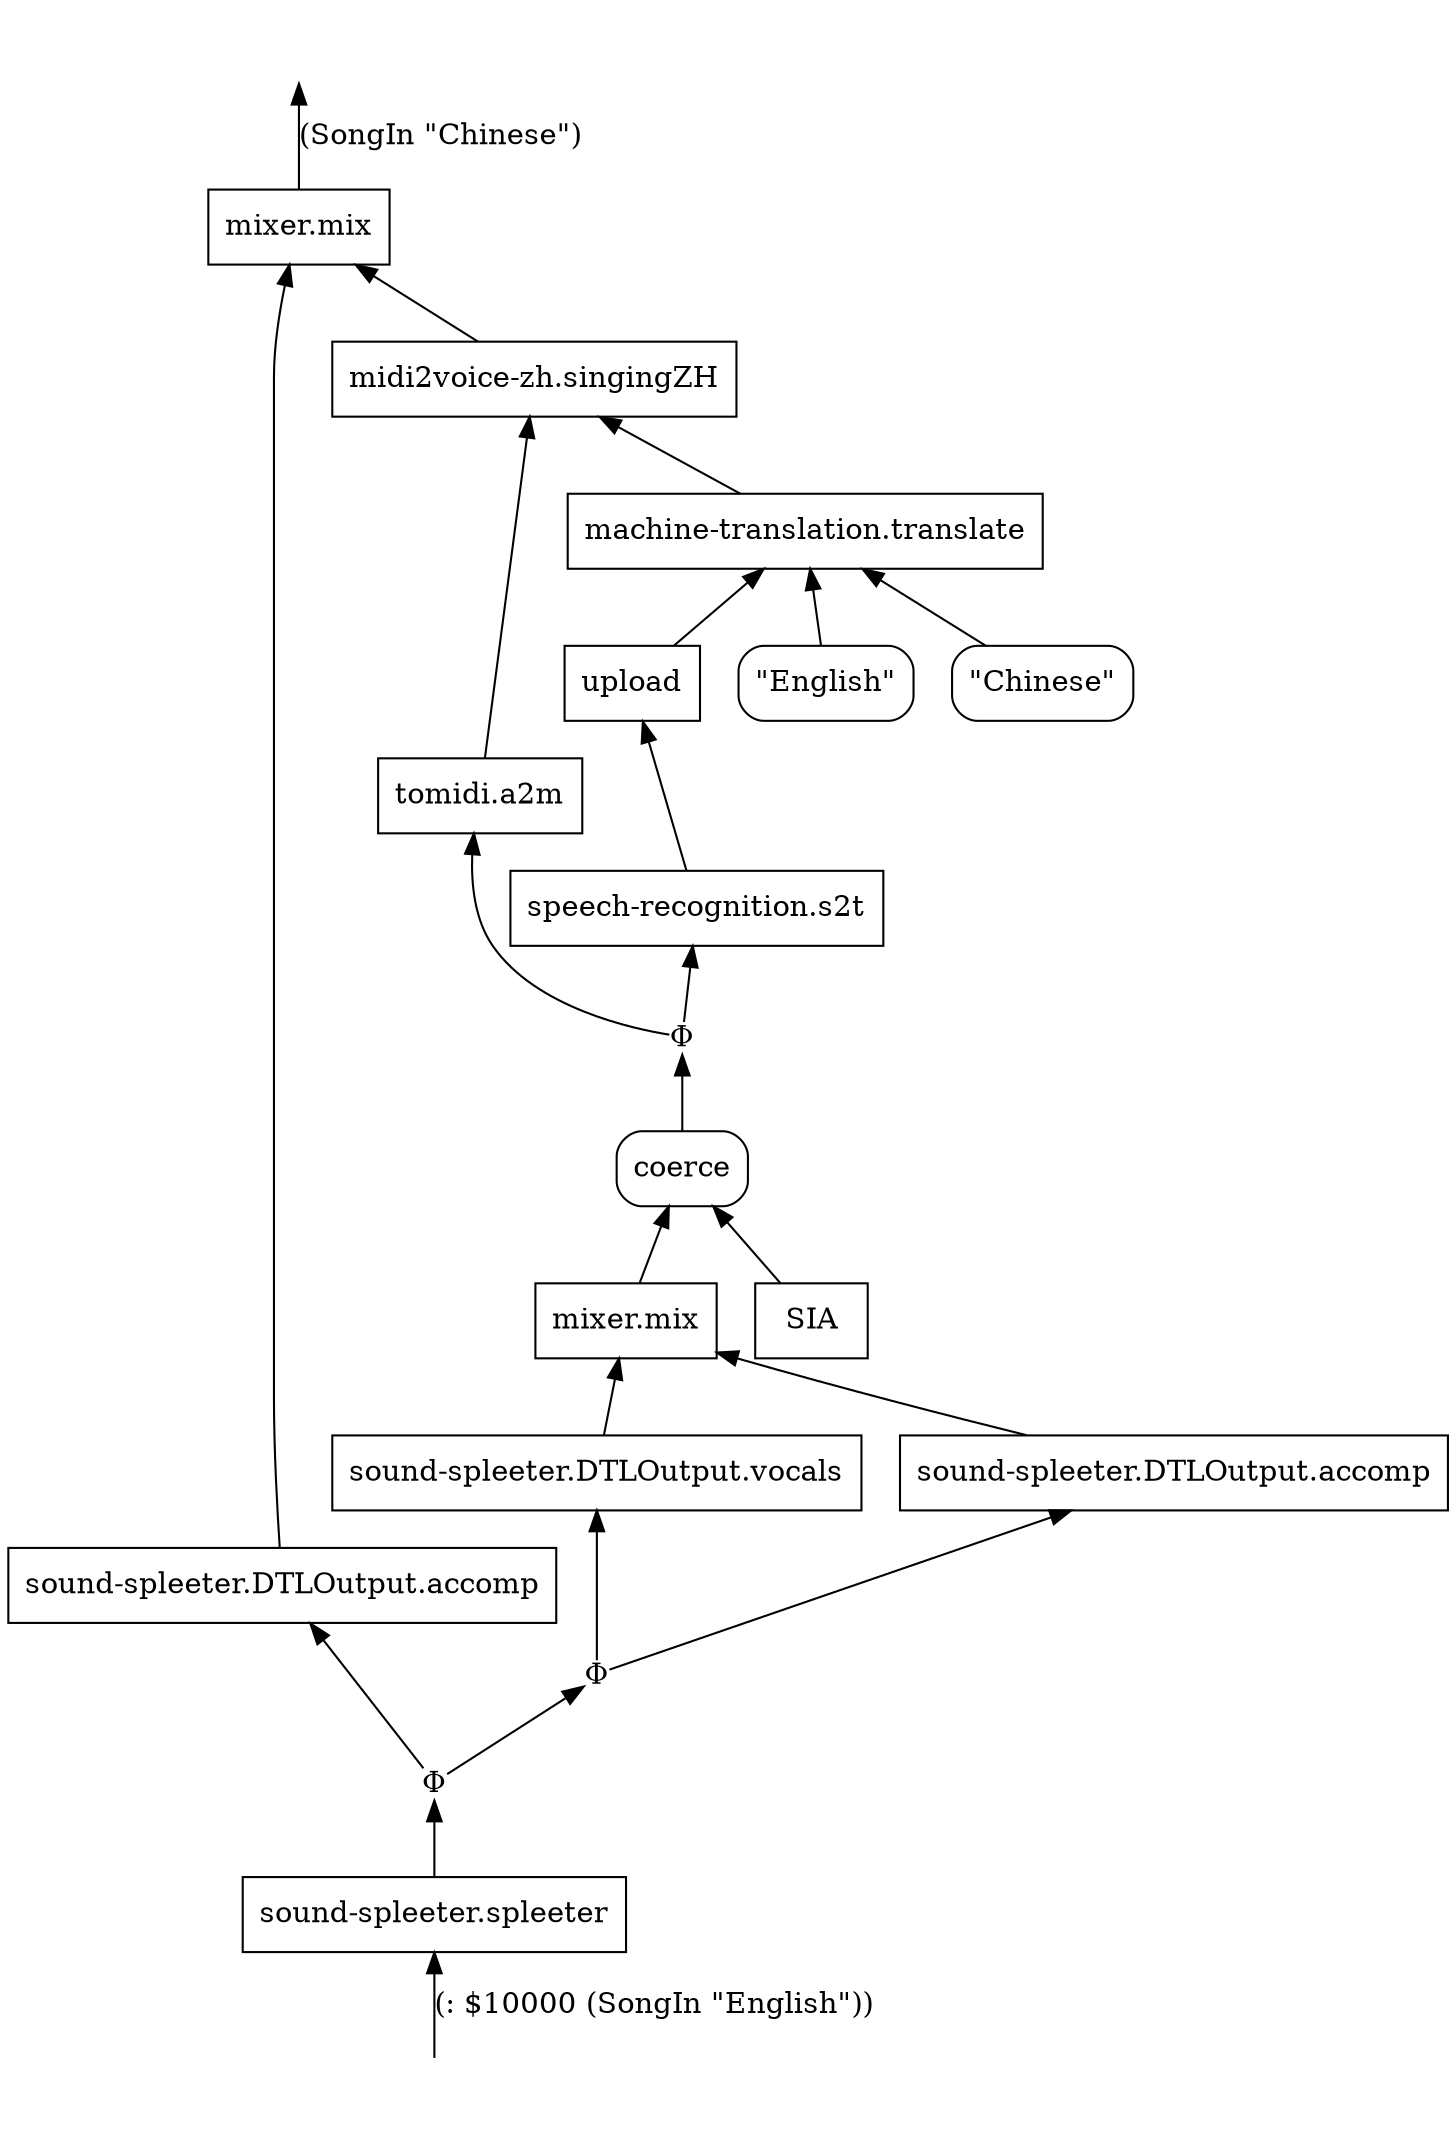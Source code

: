 digraph Flowchart {
rankdir=BT

"__IN__0" [label="", shape=none]
"__OUT__0" [label="", shape=none]
"Φ1002" [label="Φ", shape=plain]
"mixer.mix3" [label="mixer.mix", shape=box]
"sound-spleeter.DTLOutput.accomp12" [label="sound-spleeter.DTLOutput.accomp", shape=box]
"Φ1103" [label="Φ", shape=plain]
"midi2voice-zh.singingZH104" [label="midi2voice-zh.singingZH", shape=box]
"machine-translation.translate115" [label="machine-translation.translate", shape=box]
"English" [label="\"English\"", shape=box, style=rounded]
"Chinese" [label="\"Chinese\"", shape=box, style=rounded]
"upload124" [label="upload", shape=box]
"speech-recognition.s2t133" [label="speech-recognition.s2t", shape=box]
"tomidi.a2m203" [label="tomidi.a2m", shape=box]
coerce [label="coerce", shape=box, style=rounded]
"SIA123" [label="SIA", shape=box]
"Φ1122" [label="Φ", shape=plain]
"mixer.mix123" [label="mixer.mix", shape=box]
"sound-spleeter.DTLOutput.accomp132" [label="sound-spleeter.DTLOutput.accomp", shape=box]
"sound-spleeter.DTLOutput.vocals222" [label="sound-spleeter.DTLOutput.vocals", shape=box]
"sound-spleeter.spleeter11" [label="sound-spleeter.spleeter", shape=box]

"__IN__0" -> "sound-spleeter.spleeter11" [label="(: $10000 (SongIn \"English\"))"]
"mixer.mix3" -> "__OUT__0" [label="(SongIn \"Chinese\")"]
"sound-spleeter.spleeter11" -> "Φ1002" []
"Φ1002" -> "sound-spleeter.DTLOutput.accomp12" []
"Φ1002" -> "Φ1122" []
"sound-spleeter.DTLOutput.accomp12" -> "mixer.mix3" []
"midi2voice-zh.singingZH104" -> "mixer.mix3" []
coerce -> "Φ1103" []
"Φ1103" -> "speech-recognition.s2t133" []
"Φ1103" -> "tomidi.a2m203" []
"machine-translation.translate115" -> "midi2voice-zh.singingZH104" []
"tomidi.a2m203" -> "midi2voice-zh.singingZH104" []
"upload124" -> "machine-translation.translate115" []
"English" -> "machine-translation.translate115" []
"Chinese" -> "machine-translation.translate115" []
"speech-recognition.s2t133" -> "upload124" []
"mixer.mix123" -> coerce []
"SIA123" -> coerce []
"Φ1122" -> "sound-spleeter.DTLOutput.accomp132" []
"Φ1122" -> "sound-spleeter.DTLOutput.vocals222" []
"sound-spleeter.DTLOutput.accomp132" -> "mixer.mix123" []
"sound-spleeter.DTLOutput.vocals222" -> "mixer.mix123" []
}
